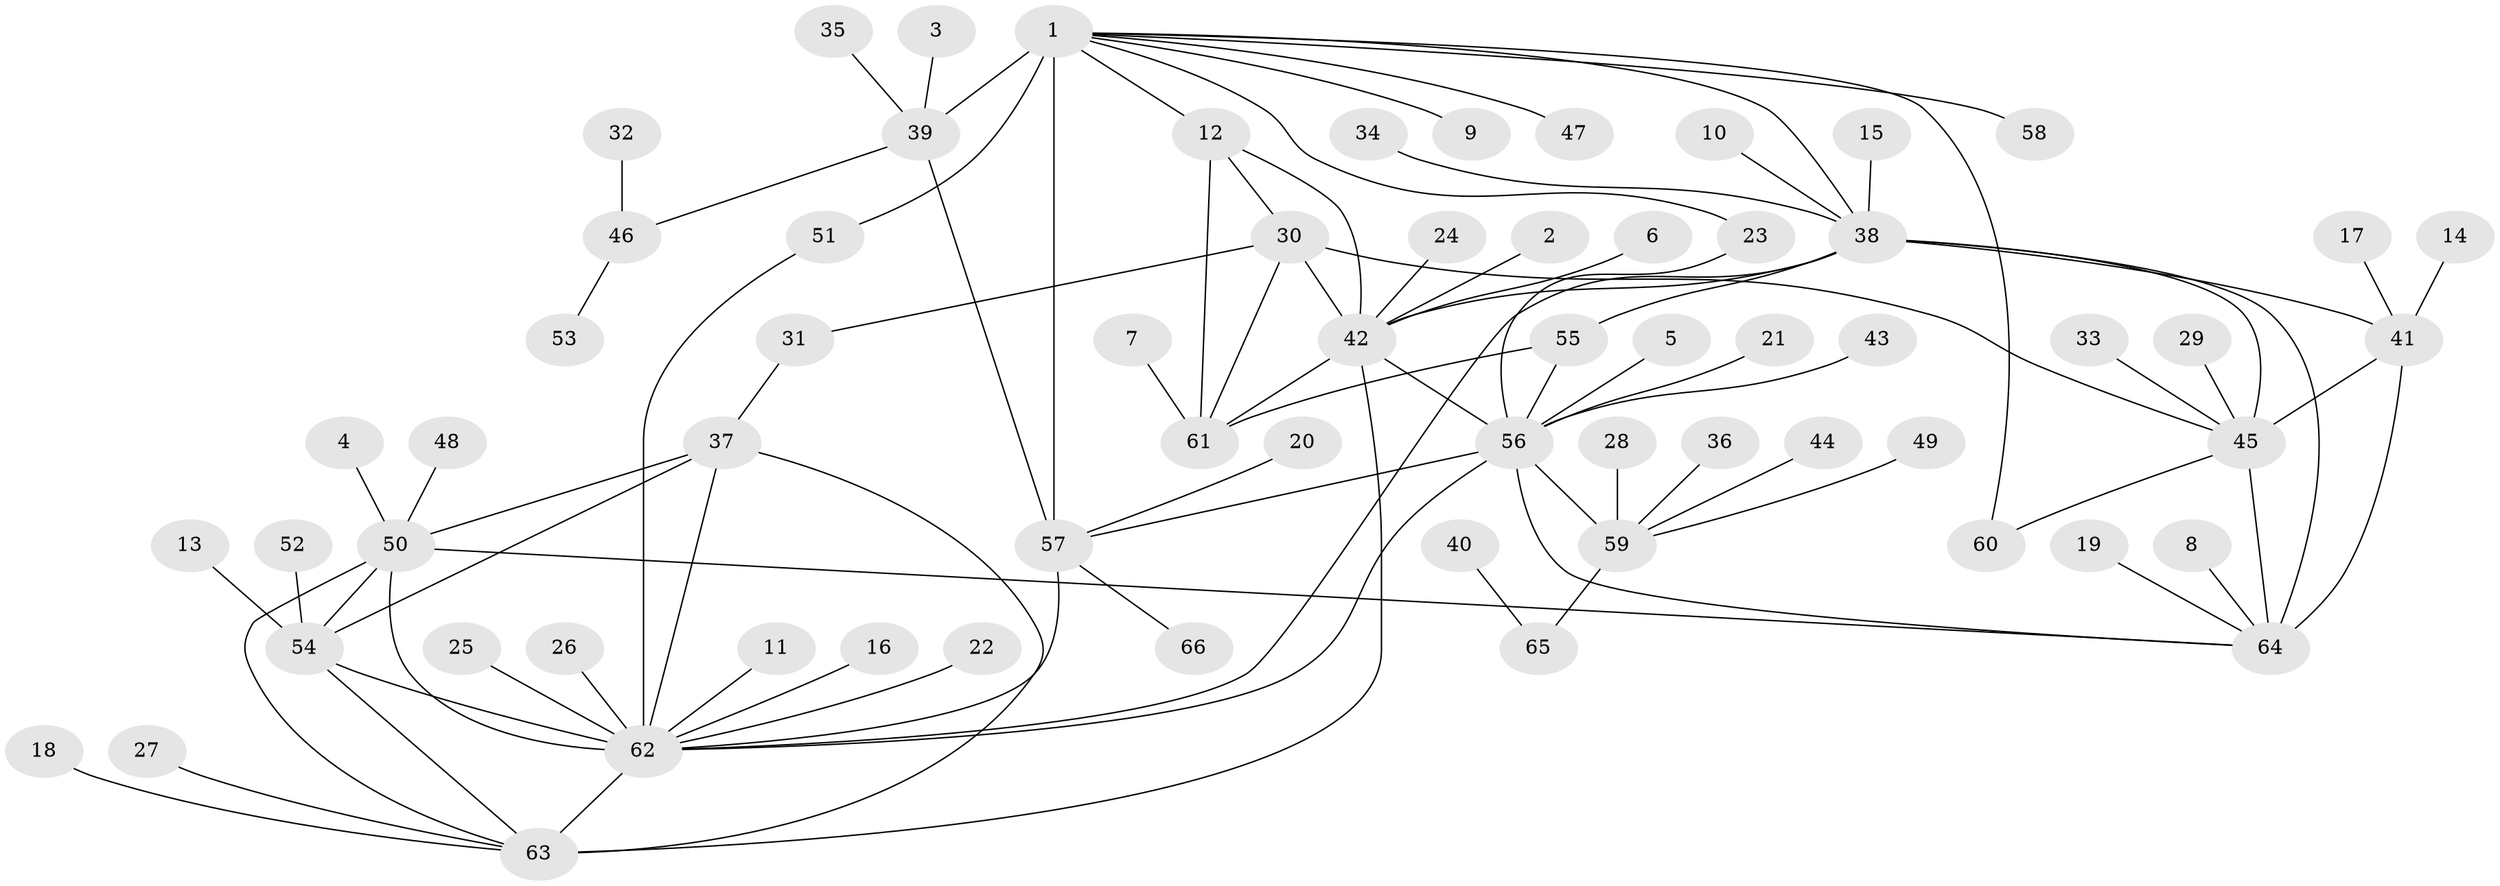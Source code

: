 // original degree distribution, {10: 0.030303030303030304, 6: 0.022727272727272728, 5: 0.015151515151515152, 12: 0.007575757575757576, 8: 0.05303030303030303, 7: 0.045454545454545456, 9: 0.007575757575757576, 14: 0.007575757575757576, 11: 0.03787878787878788, 1: 0.5984848484848485, 2: 0.12878787878787878, 4: 0.022727272727272728, 3: 0.022727272727272728}
// Generated by graph-tools (version 1.1) at 2025/50/03/09/25 03:50:36]
// undirected, 66 vertices, 92 edges
graph export_dot {
graph [start="1"]
  node [color=gray90,style=filled];
  1;
  2;
  3;
  4;
  5;
  6;
  7;
  8;
  9;
  10;
  11;
  12;
  13;
  14;
  15;
  16;
  17;
  18;
  19;
  20;
  21;
  22;
  23;
  24;
  25;
  26;
  27;
  28;
  29;
  30;
  31;
  32;
  33;
  34;
  35;
  36;
  37;
  38;
  39;
  40;
  41;
  42;
  43;
  44;
  45;
  46;
  47;
  48;
  49;
  50;
  51;
  52;
  53;
  54;
  55;
  56;
  57;
  58;
  59;
  60;
  61;
  62;
  63;
  64;
  65;
  66;
  1 -- 9 [weight=1.0];
  1 -- 12 [weight=1.0];
  1 -- 23 [weight=1.0];
  1 -- 38 [weight=1.0];
  1 -- 39 [weight=3.0];
  1 -- 47 [weight=1.0];
  1 -- 51 [weight=1.0];
  1 -- 57 [weight=6.0];
  1 -- 58 [weight=1.0];
  1 -- 60 [weight=1.0];
  2 -- 42 [weight=1.0];
  3 -- 39 [weight=1.0];
  4 -- 50 [weight=1.0];
  5 -- 56 [weight=1.0];
  6 -- 42 [weight=1.0];
  7 -- 61 [weight=1.0];
  8 -- 64 [weight=1.0];
  10 -- 38 [weight=1.0];
  11 -- 62 [weight=1.0];
  12 -- 30 [weight=1.0];
  12 -- 42 [weight=1.0];
  12 -- 61 [weight=3.0];
  13 -- 54 [weight=1.0];
  14 -- 41 [weight=1.0];
  15 -- 38 [weight=1.0];
  16 -- 62 [weight=1.0];
  17 -- 41 [weight=1.0];
  18 -- 63 [weight=1.0];
  19 -- 64 [weight=1.0];
  20 -- 57 [weight=1.0];
  21 -- 56 [weight=1.0];
  22 -- 62 [weight=1.0];
  23 -- 56 [weight=1.0];
  24 -- 42 [weight=1.0];
  25 -- 62 [weight=1.0];
  26 -- 62 [weight=1.0];
  27 -- 63 [weight=1.0];
  28 -- 59 [weight=1.0];
  29 -- 45 [weight=1.0];
  30 -- 31 [weight=1.0];
  30 -- 42 [weight=1.0];
  30 -- 45 [weight=1.0];
  30 -- 61 [weight=3.0];
  31 -- 37 [weight=1.0];
  32 -- 46 [weight=1.0];
  33 -- 45 [weight=1.0];
  34 -- 38 [weight=1.0];
  35 -- 39 [weight=1.0];
  36 -- 59 [weight=1.0];
  37 -- 50 [weight=1.0];
  37 -- 54 [weight=1.0];
  37 -- 62 [weight=2.0];
  37 -- 63 [weight=1.0];
  38 -- 41 [weight=3.0];
  38 -- 42 [weight=1.0];
  38 -- 45 [weight=1.0];
  38 -- 55 [weight=1.0];
  38 -- 62 [weight=1.0];
  38 -- 64 [weight=1.0];
  39 -- 46 [weight=1.0];
  39 -- 57 [weight=2.0];
  40 -- 65 [weight=1.0];
  41 -- 45 [weight=3.0];
  41 -- 64 [weight=3.0];
  42 -- 56 [weight=1.0];
  42 -- 61 [weight=3.0];
  42 -- 63 [weight=1.0];
  43 -- 56 [weight=1.0];
  44 -- 59 [weight=1.0];
  45 -- 60 [weight=1.0];
  45 -- 64 [weight=1.0];
  46 -- 53 [weight=1.0];
  48 -- 50 [weight=1.0];
  49 -- 59 [weight=1.0];
  50 -- 54 [weight=1.0];
  50 -- 62 [weight=2.0];
  50 -- 63 [weight=1.0];
  50 -- 64 [weight=1.0];
  51 -- 62 [weight=1.0];
  52 -- 54 [weight=1.0];
  54 -- 62 [weight=2.0];
  54 -- 63 [weight=1.0];
  55 -- 56 [weight=1.0];
  55 -- 61 [weight=1.0];
  56 -- 57 [weight=1.0];
  56 -- 59 [weight=5.0];
  56 -- 62 [weight=1.0];
  56 -- 64 [weight=1.0];
  57 -- 62 [weight=1.0];
  57 -- 66 [weight=1.0];
  59 -- 65 [weight=1.0];
  62 -- 63 [weight=2.0];
}
